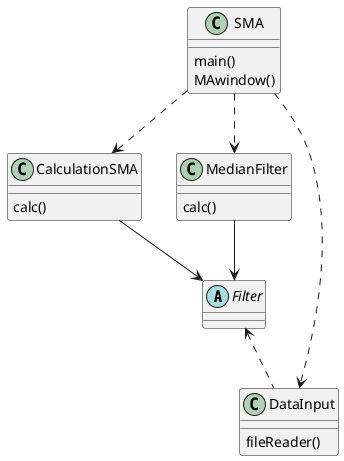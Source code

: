 @startuml
'https://plantuml.com/sequence-diagram

'file.txt -- MovingAveragesApp
abstract Filter
SMA ..> CalculationSMA
SMA ..> DataInput
SMA : main()
SMA : MAwindow()
CalculationSMA --> Filter
CalculationSMA : calc()
SMA ..> MedianFilter
MedianFilter --> Filter
MedianFilter : calc()
Filter <.. DataInput
DataInput : fileReader()

@enduml